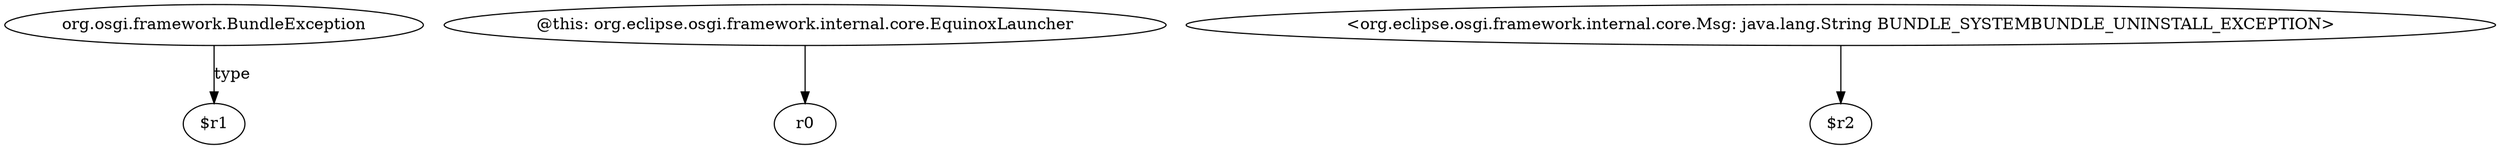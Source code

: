 digraph g {
0[label="org.osgi.framework.BundleException"]
1[label="$r1"]
0->1[label="type"]
2[label="@this: org.eclipse.osgi.framework.internal.core.EquinoxLauncher"]
3[label="r0"]
2->3[label=""]
4[label="<org.eclipse.osgi.framework.internal.core.Msg: java.lang.String BUNDLE_SYSTEMBUNDLE_UNINSTALL_EXCEPTION>"]
5[label="$r2"]
4->5[label=""]
}